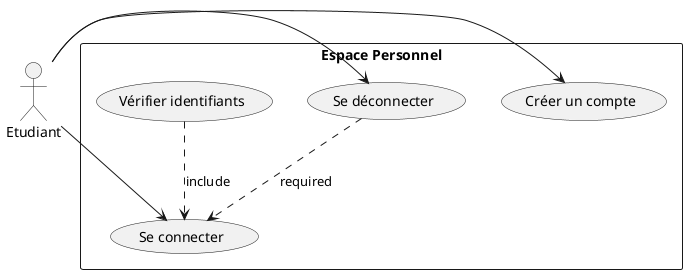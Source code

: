 @startuml exercice1


actor Etudiant as E

rectangle "Espace Personnel"{
    usecase "Créer un compte" as UC1
    usecase "Se connecter" as UC2
    usecase "Vérifier identifiants" as UC3
    usecase "Se déconnecter" as UC4
}

E -> UC1
E -> UC2
E -> UC4

UC3 ..> UC2:include
UC4 ..> UC2:required


@enduml